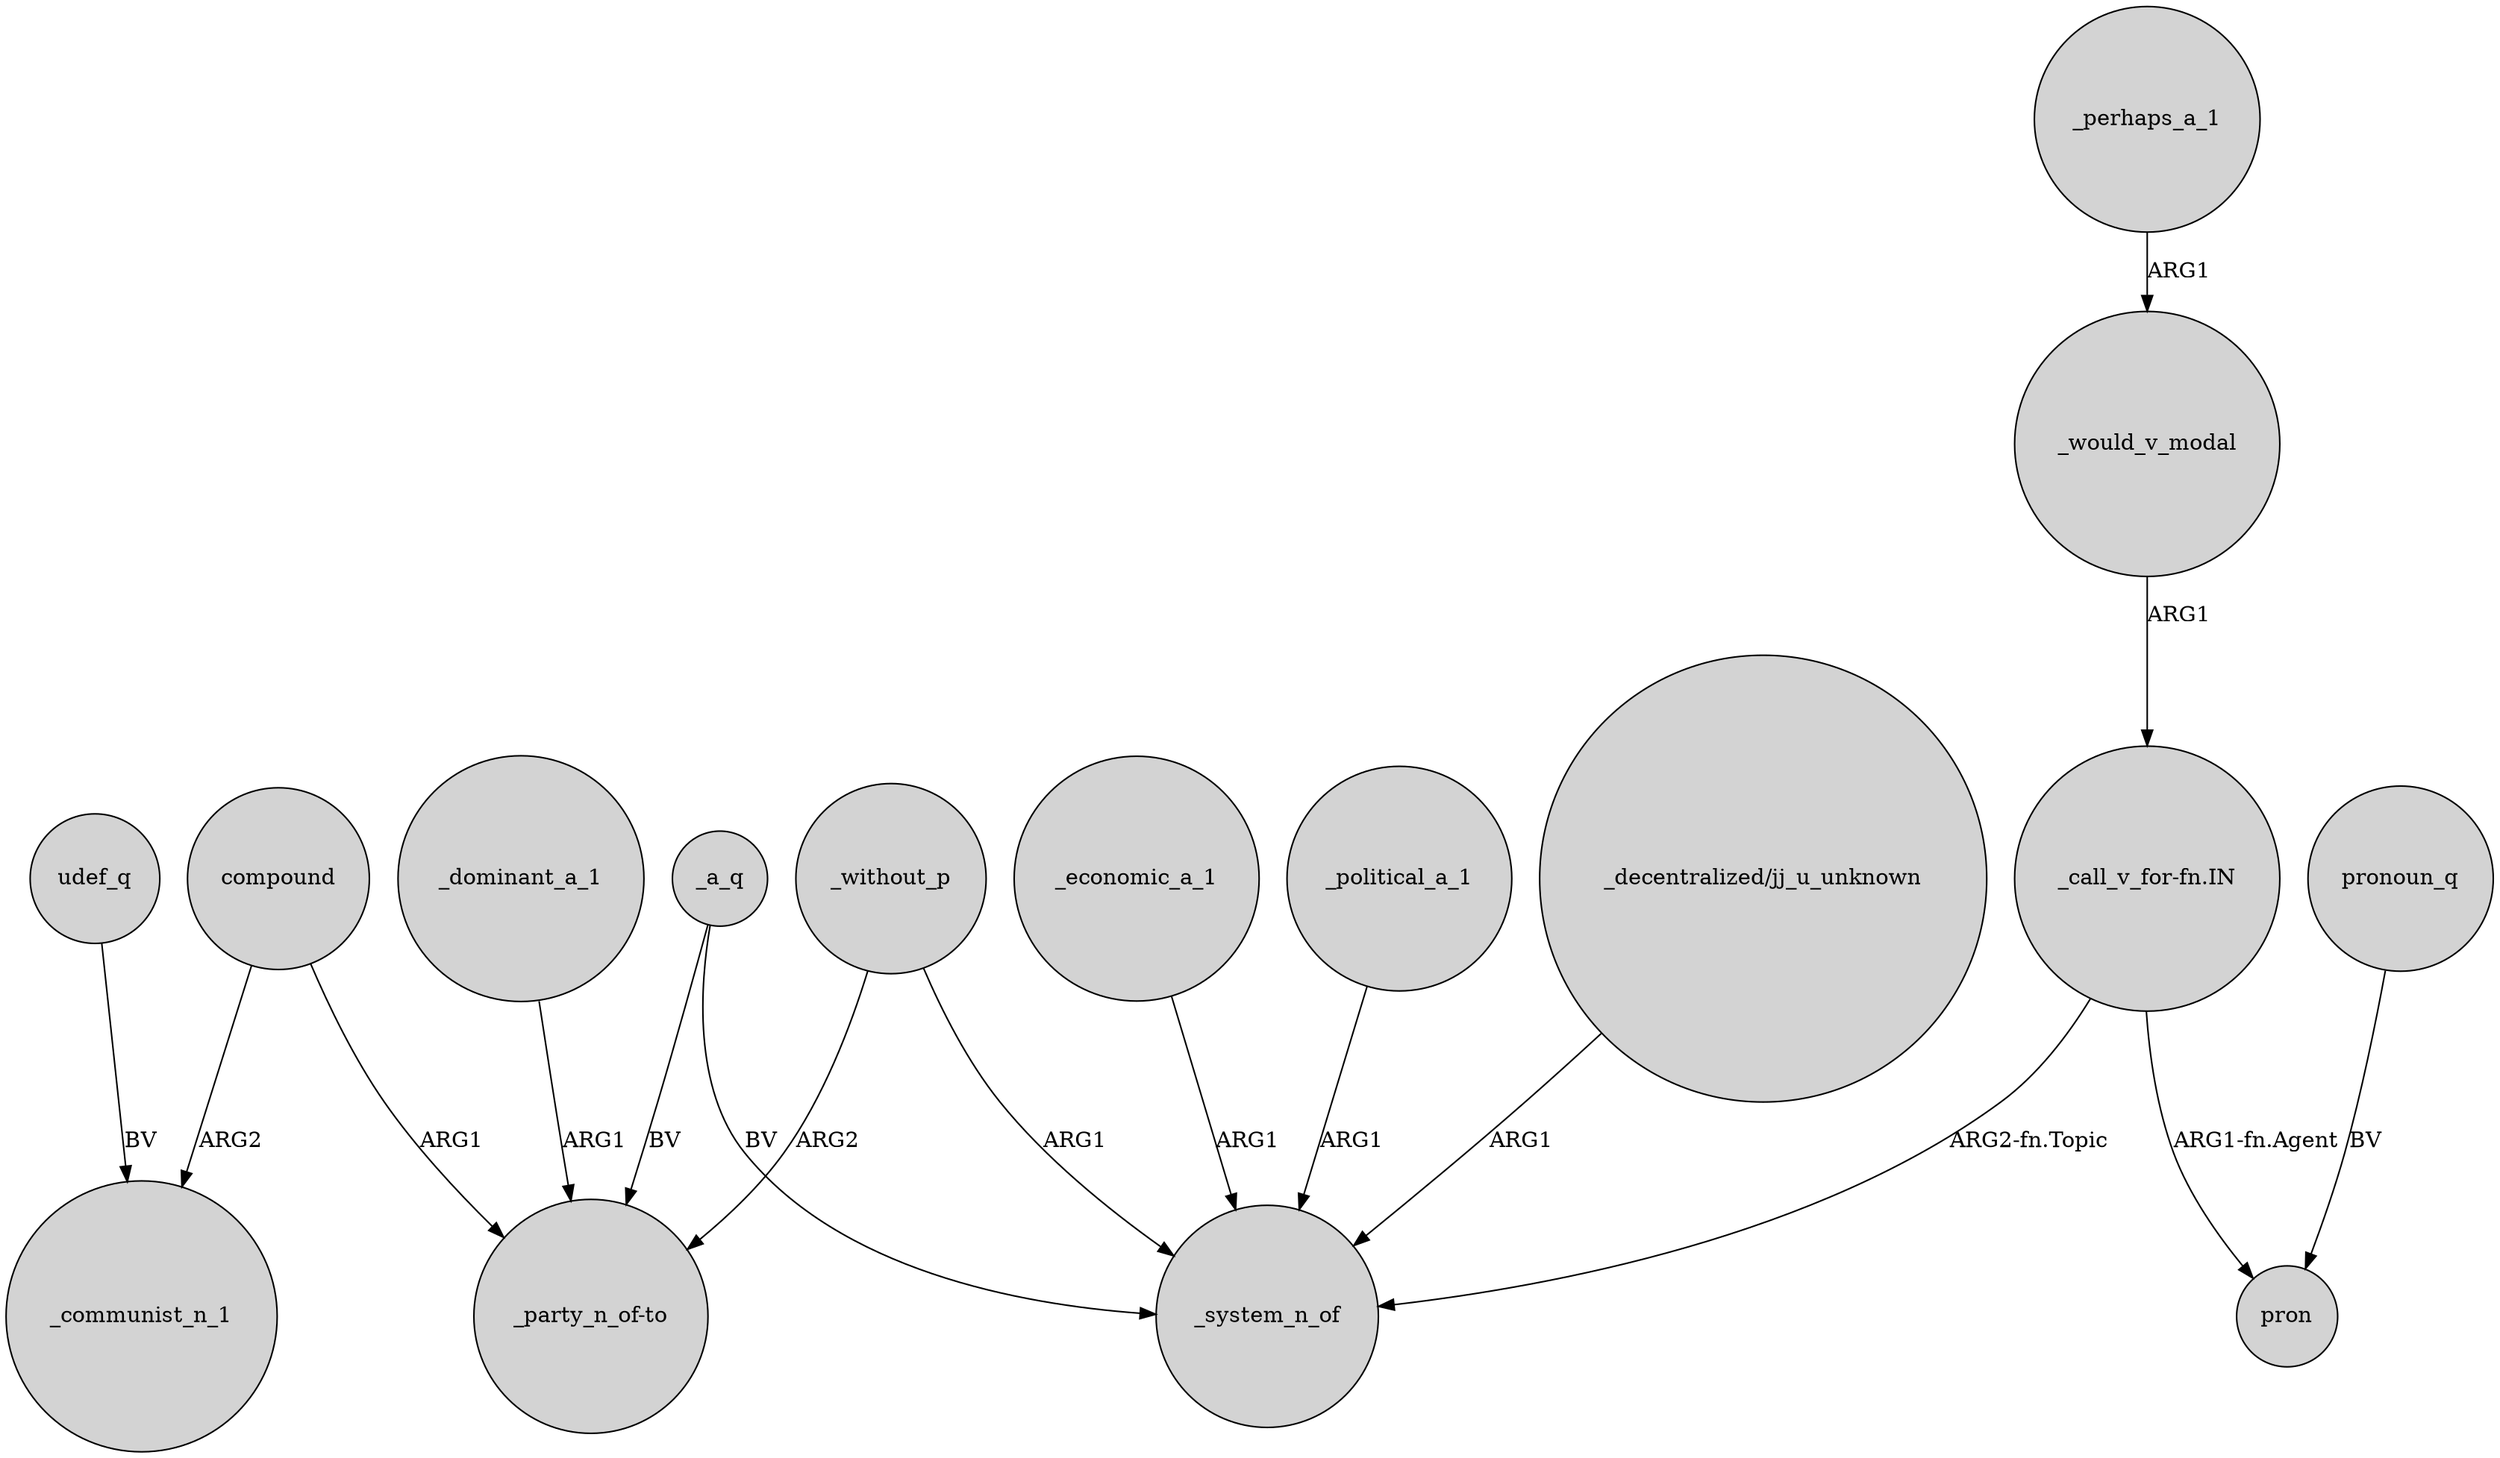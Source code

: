 digraph {
	node [shape=circle style=filled]
	udef_q -> _communist_n_1 [label=BV]
	_a_q -> _system_n_of [label=BV]
	_economic_a_1 -> _system_n_of [label=ARG1]
	_perhaps_a_1 -> _would_v_modal [label=ARG1]
	_political_a_1 -> _system_n_of [label=ARG1]
	"_call_v_for-fn.IN" -> pron [label="ARG1-fn.Agent"]
	compound -> _communist_n_1 [label=ARG2]
	"_decentralized/jj_u_unknown" -> _system_n_of [label=ARG1]
	_without_p -> _system_n_of [label=ARG1]
	compound -> "_party_n_of-to" [label=ARG1]
	_without_p -> "_party_n_of-to" [label=ARG2]
	_would_v_modal -> "_call_v_for-fn.IN" [label=ARG1]
	"_call_v_for-fn.IN" -> _system_n_of [label="ARG2-fn.Topic"]
	_dominant_a_1 -> "_party_n_of-to" [label=ARG1]
	_a_q -> "_party_n_of-to" [label=BV]
	pronoun_q -> pron [label=BV]
}
